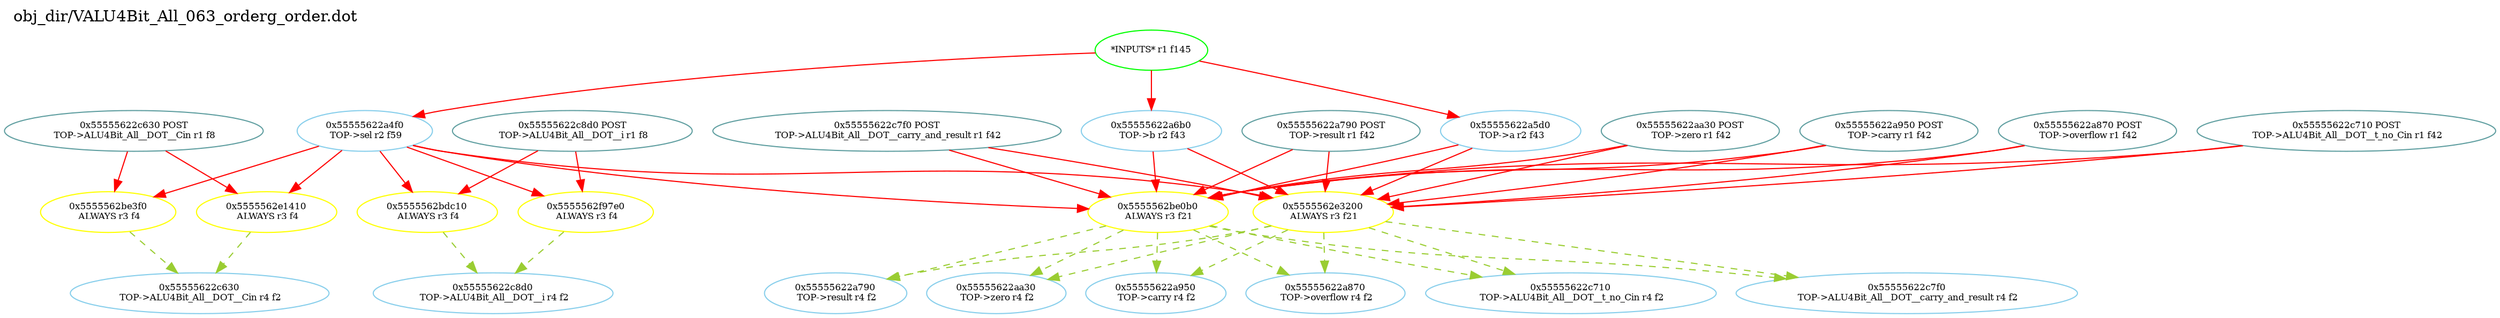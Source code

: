 digraph v3graph {
	graph	[label="obj_dir/VALU4Bit_All_063_orderg_order.dot",
		 labelloc=t, labeljust=l,
		 //size="7.5,10",
		 rankdir=TB];
	n0x55555622a330_0	[fontsize=8 label="0x55555622c630 POST\n TOP->ALU4Bit_All__DOT__Cin r1 f8", color=CadetBlue];
	n0x55555622a330_1	[fontsize=8 label="0x55555622c8d0 POST\n TOP->ALU4Bit_All__DOT__i r1 f8", color=CadetBlue];
	n0x55555622a330_2	[fontsize=8 label="0x55555622a790 POST\n TOP->result r1 f42", color=CadetBlue];
	n0x55555622a330_3	[fontsize=8 label="0x55555622aa30 POST\n TOP->zero r1 f42", color=CadetBlue];
	n0x55555622a330_4	[fontsize=8 label="0x55555622a950 POST\n TOP->carry r1 f42", color=CadetBlue];
	n0x55555622a330_5	[fontsize=8 label="0x55555622a870 POST\n TOP->overflow r1 f42", color=CadetBlue];
	n0x55555622a330_6	[fontsize=8 label="0x55555622c710 POST\n TOP->ALU4Bit_All__DOT__t_no_Cin r1 f42", color=CadetBlue];
	n0x55555622a330_7	[fontsize=8 label="0x55555622c7f0 POST\n TOP->ALU4Bit_All__DOT__carry_and_result r1 f42", color=CadetBlue];
	n8	[fontsize=8 label="*INPUTS* r1 f145", color=green];
	n0x55555622a330_9	[fontsize=8 label="0x55555622a5d0\n TOP->a r2 f43", color=skyblue];
	n0x55555622a330_10	[fontsize=8 label="0x55555622a6b0\n TOP->b r2 f43", color=skyblue];
	n0x55555622a330_11	[fontsize=8 label="0x55555622a4f0\n TOP->sel r2 f59", color=skyblue];
	n0x55555622a330_12	[fontsize=8 label="0x5555562be3f0\n ALWAYS r3 f4", color=yellow];
	n0x55555622a330_13	[fontsize=8 label="0x5555562bdc10\n ALWAYS r3 f4", color=yellow];
	n0x55555622a330_14	[fontsize=8 label="0x5555562e1410\n ALWAYS r3 f4", color=yellow];
	n0x55555622a330_15	[fontsize=8 label="0x5555562f97e0\n ALWAYS r3 f4", color=yellow];
	n0x55555622a330_16	[fontsize=8 label="0x5555562be0b0\n ALWAYS r3 f21", color=yellow];
	n0x55555622a330_17	[fontsize=8 label="0x5555562e3200\n ALWAYS r3 f21", color=yellow];
	n0x55555622a330_18	[fontsize=8 label="0x55555622c630\n TOP->ALU4Bit_All__DOT__Cin r4 f2", color=skyblue];
	n0x55555622a330_19	[fontsize=8 label="0x55555622a790\n TOP->result r4 f2", color=skyblue];
	n0x55555622a330_20	[fontsize=8 label="0x55555622aa30\n TOP->zero r4 f2", color=skyblue];
	n0x55555622a330_21	[fontsize=8 label="0x55555622a950\n TOP->carry r4 f2", color=skyblue];
	n0x55555622a330_22	[fontsize=8 label="0x55555622a870\n TOP->overflow r4 f2", color=skyblue];
	n0x55555622a330_23	[fontsize=8 label="0x55555622c710\n TOP->ALU4Bit_All__DOT__t_no_Cin r4 f2", color=skyblue];
	n0x55555622a330_24	[fontsize=8 label="0x55555622c7f0\n TOP->ALU4Bit_All__DOT__carry_and_result r4 f2", color=skyblue];
	n0x55555622a330_25	[fontsize=8 label="0x55555622c8d0\n TOP->ALU4Bit_All__DOT__i r4 f2", color=skyblue];
	n0x55555622a330_0 -> n0x55555622a330_12 [fontsize=8 label="" weight=2 color=red];
	n0x55555622a330_0 -> n0x55555622a330_14 [fontsize=8 label="" weight=2 color=red];
	n0x55555622a330_1 -> n0x55555622a330_13 [fontsize=8 label="" weight=2 color=red];
	n0x55555622a330_1 -> n0x55555622a330_15 [fontsize=8 label="" weight=2 color=red];
	n0x55555622a330_2 -> n0x55555622a330_16 [fontsize=8 label="" weight=2 color=red];
	n0x55555622a330_2 -> n0x55555622a330_17 [fontsize=8 label="" weight=2 color=red];
	n0x55555622a330_3 -> n0x55555622a330_16 [fontsize=8 label="" weight=2 color=red];
	n0x55555622a330_3 -> n0x55555622a330_17 [fontsize=8 label="" weight=2 color=red];
	n0x55555622a330_4 -> n0x55555622a330_16 [fontsize=8 label="" weight=2 color=red];
	n0x55555622a330_4 -> n0x55555622a330_17 [fontsize=8 label="" weight=2 color=red];
	n0x55555622a330_5 -> n0x55555622a330_16 [fontsize=8 label="" weight=2 color=red];
	n0x55555622a330_5 -> n0x55555622a330_17 [fontsize=8 label="" weight=2 color=red];
	n0x55555622a330_6 -> n0x55555622a330_16 [fontsize=8 label="" weight=2 color=red];
	n0x55555622a330_6 -> n0x55555622a330_17 [fontsize=8 label="" weight=2 color=red];
	n0x55555622a330_7 -> n0x55555622a330_16 [fontsize=8 label="" weight=2 color=red];
	n0x55555622a330_7 -> n0x55555622a330_17 [fontsize=8 label="" weight=2 color=red];
	n8 -> n0x55555622a330_9 [fontsize=8 label="" weight=1 color=red];
	n8 -> n0x55555622a330_10 [fontsize=8 label="" weight=1 color=red];
	n8 -> n0x55555622a330_11 [fontsize=8 label="" weight=1 color=red];
	n0x55555622a330_9 -> n0x55555622a330_16 [fontsize=8 label="" weight=8 color=red];
	n0x55555622a330_9 -> n0x55555622a330_17 [fontsize=8 label="" weight=8 color=red];
	n0x55555622a330_10 -> n0x55555622a330_16 [fontsize=8 label="" weight=8 color=red];
	n0x55555622a330_10 -> n0x55555622a330_17 [fontsize=8 label="" weight=8 color=red];
	n0x55555622a330_11 -> n0x55555622a330_12 [fontsize=8 label="" weight=8 color=red];
	n0x55555622a330_11 -> n0x55555622a330_13 [fontsize=8 label="" weight=8 color=red];
	n0x55555622a330_11 -> n0x55555622a330_14 [fontsize=8 label="" weight=8 color=red];
	n0x55555622a330_11 -> n0x55555622a330_15 [fontsize=8 label="" weight=8 color=red];
	n0x55555622a330_11 -> n0x55555622a330_16 [fontsize=8 label="" weight=8 color=red];
	n0x55555622a330_11 -> n0x55555622a330_17 [fontsize=8 label="" weight=8 color=red];
	n0x55555622a330_12 -> n0x55555622a330_18 [fontsize=8 label="" weight=1 color=yellowGreen style=dashed];
	n0x55555622a330_13 -> n0x55555622a330_25 [fontsize=8 label="" weight=1 color=yellowGreen style=dashed];
	n0x55555622a330_14 -> n0x55555622a330_18 [fontsize=8 label="" weight=1 color=yellowGreen style=dashed];
	n0x55555622a330_15 -> n0x55555622a330_25 [fontsize=8 label="" weight=1 color=yellowGreen style=dashed];
	n0x55555622a330_16 -> n0x55555622a330_19 [fontsize=8 label="" weight=1 color=yellowGreen style=dashed];
	n0x55555622a330_16 -> n0x55555622a330_20 [fontsize=8 label="" weight=1 color=yellowGreen style=dashed];
	n0x55555622a330_16 -> n0x55555622a330_21 [fontsize=8 label="" weight=1 color=yellowGreen style=dashed];
	n0x55555622a330_16 -> n0x55555622a330_22 [fontsize=8 label="" weight=1 color=yellowGreen style=dashed];
	n0x55555622a330_16 -> n0x55555622a330_23 [fontsize=8 label="" weight=1 color=yellowGreen style=dashed];
	n0x55555622a330_16 -> n0x55555622a330_24 [fontsize=8 label="" weight=1 color=yellowGreen style=dashed];
	n0x55555622a330_17 -> n0x55555622a330_19 [fontsize=8 label="" weight=1 color=yellowGreen style=dashed];
	n0x55555622a330_17 -> n0x55555622a330_20 [fontsize=8 label="" weight=1 color=yellowGreen style=dashed];
	n0x55555622a330_17 -> n0x55555622a330_21 [fontsize=8 label="" weight=1 color=yellowGreen style=dashed];
	n0x55555622a330_17 -> n0x55555622a330_22 [fontsize=8 label="" weight=1 color=yellowGreen style=dashed];
	n0x55555622a330_17 -> n0x55555622a330_23 [fontsize=8 label="" weight=1 color=yellowGreen style=dashed];
	n0x55555622a330_17 -> n0x55555622a330_24 [fontsize=8 label="" weight=1 color=yellowGreen style=dashed];
}

